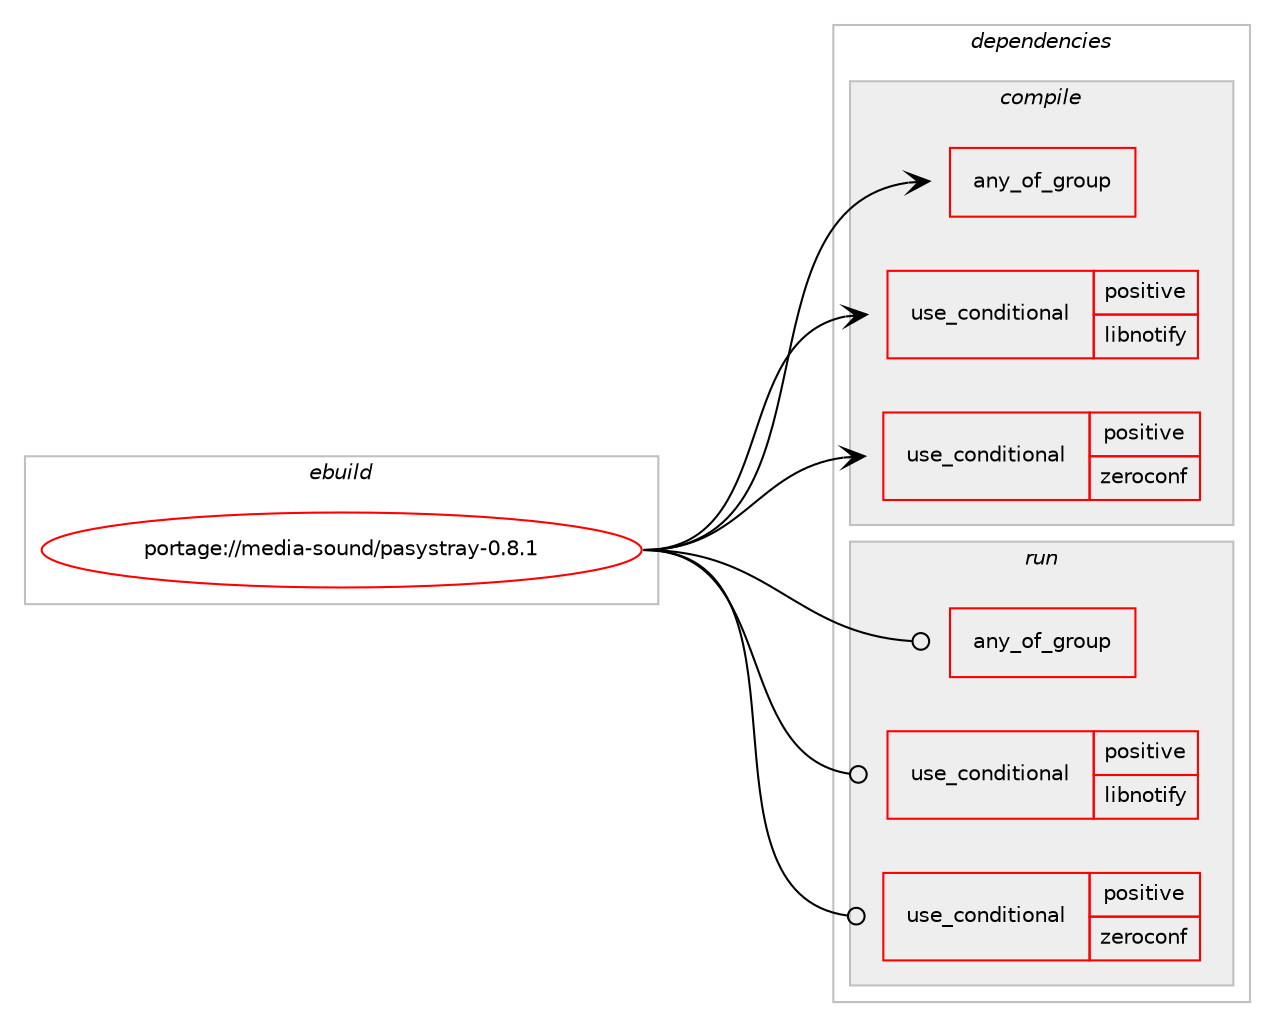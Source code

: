 digraph prolog {

# *************
# Graph options
# *************

newrank=true;
concentrate=true;
compound=true;
graph [rankdir=LR,fontname=Helvetica,fontsize=10,ranksep=1.5];#, ranksep=2.5, nodesep=0.2];
edge  [arrowhead=vee];
node  [fontname=Helvetica,fontsize=10];

# **********
# The ebuild
# **********

subgraph cluster_leftcol {
color=gray;
rank=same;
label=<<i>ebuild</i>>;
id [label="portage://media-sound/pasystray-0.8.1", color=red, width=4, href="../media-sound/pasystray-0.8.1.svg"];
}

# ****************
# The dependencies
# ****************

subgraph cluster_midcol {
color=gray;
label=<<i>dependencies</i>>;
subgraph cluster_compile {
fillcolor="#eeeeee";
style=filled;
label=<<i>compile</i>>;
subgraph any2245 {
dependency164551 [label=<<TABLE BORDER="0" CELLBORDER="1" CELLSPACING="0" CELLPADDING="4"><TR><TD CELLPADDING="10">any_of_group</TD></TR></TABLE>>, shape=none, color=red];# *** BEGIN UNKNOWN DEPENDENCY TYPE (TODO) ***
# dependency164551 -> package_dependency(portage://media-sound/pasystray-0.8.1,install,no,media-libs,libpulse,none,[,,],[],[use(enable(glib),none)])
# *** END UNKNOWN DEPENDENCY TYPE (TODO) ***

# *** BEGIN UNKNOWN DEPENDENCY TYPE (TODO) ***
# dependency164551 -> package_dependency(portage://media-sound/pasystray-0.8.1,install,no,media-sound,pulseaudio-daemon,none,[,,],[],[use(enable(glib),none),use(optenable(zeroconf),none)])
# *** END UNKNOWN DEPENDENCY TYPE (TODO) ***

}
id:e -> dependency164551:w [weight=20,style="solid",arrowhead="vee"];
subgraph cond79001 {
dependency164552 [label=<<TABLE BORDER="0" CELLBORDER="1" CELLSPACING="0" CELLPADDING="4"><TR><TD ROWSPAN="3" CELLPADDING="10">use_conditional</TD></TR><TR><TD>positive</TD></TR><TR><TD>libnotify</TD></TR></TABLE>>, shape=none, color=red];
# *** BEGIN UNKNOWN DEPENDENCY TYPE (TODO) ***
# dependency164552 -> package_dependency(portage://media-sound/pasystray-0.8.1,install,no,x11-libs,libnotify,none,[,,],[],[])
# *** END UNKNOWN DEPENDENCY TYPE (TODO) ***

}
id:e -> dependency164552:w [weight=20,style="solid",arrowhead="vee"];
subgraph cond79002 {
dependency164553 [label=<<TABLE BORDER="0" CELLBORDER="1" CELLSPACING="0" CELLPADDING="4"><TR><TD ROWSPAN="3" CELLPADDING="10">use_conditional</TD></TR><TR><TD>positive</TD></TR><TR><TD>zeroconf</TD></TR></TABLE>>, shape=none, color=red];
# *** BEGIN UNKNOWN DEPENDENCY TYPE (TODO) ***
# dependency164553 -> package_dependency(portage://media-sound/pasystray-0.8.1,install,no,net-dns,avahi,none,[,,],[],[])
# *** END UNKNOWN DEPENDENCY TYPE (TODO) ***

}
id:e -> dependency164553:w [weight=20,style="solid",arrowhead="vee"];
# *** BEGIN UNKNOWN DEPENDENCY TYPE (TODO) ***
# id -> package_dependency(portage://media-sound/pasystray-0.8.1,install,no,dev-libs,glib,none,[,,],[],[])
# *** END UNKNOWN DEPENDENCY TYPE (TODO) ***

# *** BEGIN UNKNOWN DEPENDENCY TYPE (TODO) ***
# id -> package_dependency(portage://media-sound/pasystray-0.8.1,install,no,x11-libs,gtk+,none,[,,],[slot(3)],[])
# *** END UNKNOWN DEPENDENCY TYPE (TODO) ***

# *** BEGIN UNKNOWN DEPENDENCY TYPE (TODO) ***
# id -> package_dependency(portage://media-sound/pasystray-0.8.1,install,no,x11-libs,libX11,none,[,,],[],[])
# *** END UNKNOWN DEPENDENCY TYPE (TODO) ***

}
subgraph cluster_compileandrun {
fillcolor="#eeeeee";
style=filled;
label=<<i>compile and run</i>>;
}
subgraph cluster_run {
fillcolor="#eeeeee";
style=filled;
label=<<i>run</i>>;
subgraph any2246 {
dependency164554 [label=<<TABLE BORDER="0" CELLBORDER="1" CELLSPACING="0" CELLPADDING="4"><TR><TD CELLPADDING="10">any_of_group</TD></TR></TABLE>>, shape=none, color=red];# *** BEGIN UNKNOWN DEPENDENCY TYPE (TODO) ***
# dependency164554 -> package_dependency(portage://media-sound/pasystray-0.8.1,run,no,media-libs,libpulse,none,[,,],[],[use(enable(glib),none)])
# *** END UNKNOWN DEPENDENCY TYPE (TODO) ***

# *** BEGIN UNKNOWN DEPENDENCY TYPE (TODO) ***
# dependency164554 -> package_dependency(portage://media-sound/pasystray-0.8.1,run,no,media-sound,pulseaudio-daemon,none,[,,],[],[use(enable(glib),none),use(optenable(zeroconf),none)])
# *** END UNKNOWN DEPENDENCY TYPE (TODO) ***

}
id:e -> dependency164554:w [weight=20,style="solid",arrowhead="odot"];
subgraph cond79003 {
dependency164555 [label=<<TABLE BORDER="0" CELLBORDER="1" CELLSPACING="0" CELLPADDING="4"><TR><TD ROWSPAN="3" CELLPADDING="10">use_conditional</TD></TR><TR><TD>positive</TD></TR><TR><TD>libnotify</TD></TR></TABLE>>, shape=none, color=red];
# *** BEGIN UNKNOWN DEPENDENCY TYPE (TODO) ***
# dependency164555 -> package_dependency(portage://media-sound/pasystray-0.8.1,run,no,x11-libs,libnotify,none,[,,],[],[])
# *** END UNKNOWN DEPENDENCY TYPE (TODO) ***

}
id:e -> dependency164555:w [weight=20,style="solid",arrowhead="odot"];
subgraph cond79004 {
dependency164556 [label=<<TABLE BORDER="0" CELLBORDER="1" CELLSPACING="0" CELLPADDING="4"><TR><TD ROWSPAN="3" CELLPADDING="10">use_conditional</TD></TR><TR><TD>positive</TD></TR><TR><TD>zeroconf</TD></TR></TABLE>>, shape=none, color=red];
# *** BEGIN UNKNOWN DEPENDENCY TYPE (TODO) ***
# dependency164556 -> package_dependency(portage://media-sound/pasystray-0.8.1,run,no,net-dns,avahi,none,[,,],[],[])
# *** END UNKNOWN DEPENDENCY TYPE (TODO) ***

}
id:e -> dependency164556:w [weight=20,style="solid",arrowhead="odot"];
# *** BEGIN UNKNOWN DEPENDENCY TYPE (TODO) ***
# id -> package_dependency(portage://media-sound/pasystray-0.8.1,run,no,dev-libs,glib,none,[,,],[],[])
# *** END UNKNOWN DEPENDENCY TYPE (TODO) ***

# *** BEGIN UNKNOWN DEPENDENCY TYPE (TODO) ***
# id -> package_dependency(portage://media-sound/pasystray-0.8.1,run,no,x11-libs,gtk+,none,[,,],[slot(3)],[])
# *** END UNKNOWN DEPENDENCY TYPE (TODO) ***

# *** BEGIN UNKNOWN DEPENDENCY TYPE (TODO) ***
# id -> package_dependency(portage://media-sound/pasystray-0.8.1,run,no,x11-libs,libX11,none,[,,],[],[])
# *** END UNKNOWN DEPENDENCY TYPE (TODO) ***

}
}

# **************
# The candidates
# **************

subgraph cluster_choices {
rank=same;
color=gray;
label=<<i>candidates</i>>;

}

}
